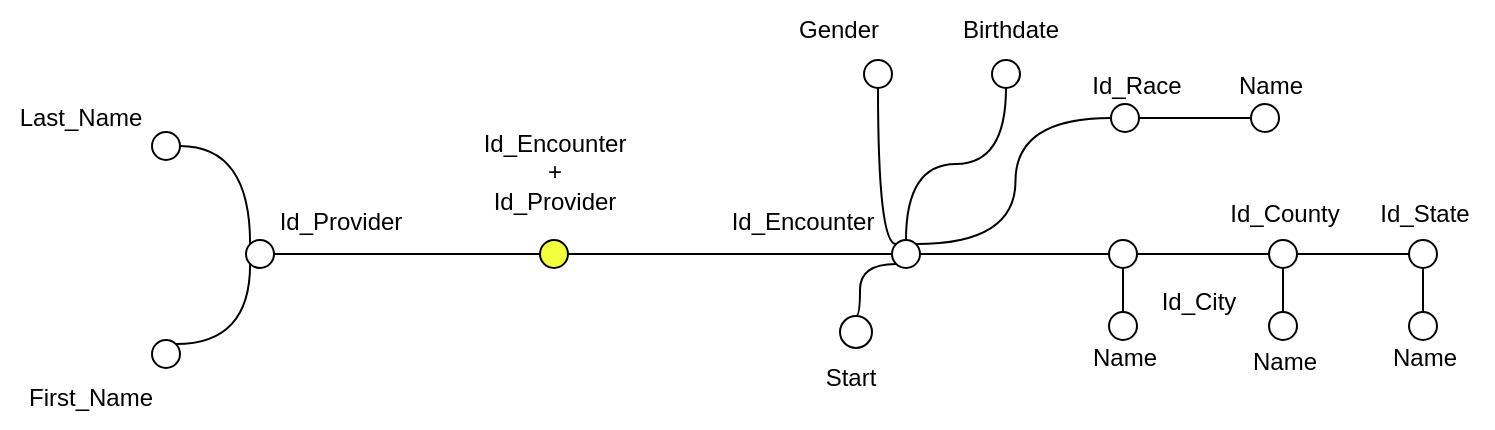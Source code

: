 <mxfile version="27.0.6">
  <diagram name="Pagina-1" id="CZtGDogOo3wBNUm4x2Vl">
    <mxGraphModel dx="591" dy="403" grid="1" gridSize="10" guides="1" tooltips="1" connect="1" arrows="1" fold="1" page="1" pageScale="1" pageWidth="827" pageHeight="1169" math="0" shadow="0">
      <root>
        <mxCell id="0" />
        <mxCell id="1" parent="0" />
        <mxCell id="FgTGUzObrhgAM2IIP7sp-528" style="edgeStyle=orthogonalEdgeStyle;rounded=0;orthogonalLoop=1;jettySize=auto;html=1;exitX=1;exitY=0;exitDx=0;exitDy=0;entryX=0;entryY=0.5;entryDx=0;entryDy=0;curved=1;endArrow=none;startFill=0;" edge="1" parent="1" source="FgTGUzObrhgAM2IIP7sp-340" target="FgTGUzObrhgAM2IIP7sp-490">
          <mxGeometry relative="1" as="geometry" />
        </mxCell>
        <mxCell id="FgTGUzObrhgAM2IIP7sp-529" style="edgeStyle=orthogonalEdgeStyle;rounded=0;orthogonalLoop=1;jettySize=auto;html=1;exitX=0.5;exitY=0;exitDx=0;exitDy=0;entryX=0.5;entryY=1;entryDx=0;entryDy=0;endArrow=none;startFill=0;curved=1;" edge="1" parent="1" source="FgTGUzObrhgAM2IIP7sp-340" target="FgTGUzObrhgAM2IIP7sp-445">
          <mxGeometry relative="1" as="geometry" />
        </mxCell>
        <mxCell id="FgTGUzObrhgAM2IIP7sp-530" style="edgeStyle=orthogonalEdgeStyle;rounded=0;orthogonalLoop=1;jettySize=auto;html=1;exitX=0;exitY=0;exitDx=0;exitDy=0;entryX=0.5;entryY=1;entryDx=0;entryDy=0;endArrow=none;startFill=0;curved=1;" edge="1" parent="1" source="FgTGUzObrhgAM2IIP7sp-340" target="FgTGUzObrhgAM2IIP7sp-447">
          <mxGeometry relative="1" as="geometry">
            <Array as="points">
              <mxPoint x="469" y="868" />
            </Array>
          </mxGeometry>
        </mxCell>
        <mxCell id="FgTGUzObrhgAM2IIP7sp-340" value="" style="ellipse;whiteSpace=wrap;html=1;aspect=fixed;fillColor=#FFFFFF;" vertex="1" parent="1">
          <mxGeometry x="476" y="866" width="14" height="14" as="geometry" />
        </mxCell>
        <mxCell id="FgTGUzObrhgAM2IIP7sp-341" value="Id_Encounter" style="text;html=1;align=center;verticalAlign=middle;resizable=0;points=[];autosize=1;strokeColor=none;fillColor=none;" vertex="1" parent="1">
          <mxGeometry x="386" y="842" width="90" height="30" as="geometry" />
        </mxCell>
        <mxCell id="FgTGUzObrhgAM2IIP7sp-521" style="edgeStyle=orthogonalEdgeStyle;rounded=0;orthogonalLoop=1;jettySize=auto;html=1;exitX=1;exitY=0.5;exitDx=0;exitDy=0;entryX=0;entryY=0.5;entryDx=0;entryDy=0;endArrow=none;startFill=0;" edge="1" parent="1" source="FgTGUzObrhgAM2IIP7sp-359" target="FgTGUzObrhgAM2IIP7sp-512">
          <mxGeometry relative="1" as="geometry" />
        </mxCell>
        <mxCell id="FgTGUzObrhgAM2IIP7sp-359" value="" style="ellipse;whiteSpace=wrap;html=1;aspect=fixed;fillColor=#FFFFFF;" vertex="1" parent="1">
          <mxGeometry x="153" y="866" width="14" height="14" as="geometry" />
        </mxCell>
        <mxCell id="FgTGUzObrhgAM2IIP7sp-373" style="edgeStyle=orthogonalEdgeStyle;rounded=0;orthogonalLoop=1;jettySize=auto;html=1;exitX=1;exitY=0.5;exitDx=0;exitDy=0;entryX=0;entryY=0.5;entryDx=0;entryDy=0;endArrow=none;startFill=0;" edge="1" parent="1" source="FgTGUzObrhgAM2IIP7sp-374" target="FgTGUzObrhgAM2IIP7sp-398">
          <mxGeometry relative="1" as="geometry" />
        </mxCell>
        <mxCell id="FgTGUzObrhgAM2IIP7sp-374" value="" style="ellipse;whiteSpace=wrap;html=1;aspect=fixed;fillColor=#FFFFFF;" vertex="1" parent="1">
          <mxGeometry x="584.5" y="866" width="14" height="14" as="geometry" />
        </mxCell>
        <mxCell id="FgTGUzObrhgAM2IIP7sp-392" value="Id_City" style="text;html=1;align=center;verticalAlign=middle;resizable=0;points=[];autosize=1;strokeColor=none;fillColor=none;" vertex="1" parent="1">
          <mxGeometry x="598.5" y="882" width="60" height="30" as="geometry" />
        </mxCell>
        <mxCell id="FgTGUzObrhgAM2IIP7sp-393" style="edgeStyle=orthogonalEdgeStyle;rounded=0;orthogonalLoop=1;jettySize=auto;html=1;entryX=0.5;entryY=1;entryDx=0;entryDy=0;endArrow=none;startFill=0;" edge="1" parent="1" source="FgTGUzObrhgAM2IIP7sp-394" target="FgTGUzObrhgAM2IIP7sp-374">
          <mxGeometry relative="1" as="geometry" />
        </mxCell>
        <mxCell id="FgTGUzObrhgAM2IIP7sp-394" value="" style="ellipse;whiteSpace=wrap;html=1;aspect=fixed;fillColor=#FFFFFF;" vertex="1" parent="1">
          <mxGeometry x="584.5" y="902" width="14" height="14" as="geometry" />
        </mxCell>
        <mxCell id="FgTGUzObrhgAM2IIP7sp-395" value="Name" style="text;html=1;align=center;verticalAlign=middle;resizable=0;points=[];autosize=1;strokeColor=none;fillColor=none;" vertex="1" parent="1">
          <mxGeometry x="561.5" y="910" width="60" height="30" as="geometry" />
        </mxCell>
        <mxCell id="FgTGUzObrhgAM2IIP7sp-396" style="edgeStyle=orthogonalEdgeStyle;rounded=0;orthogonalLoop=1;jettySize=auto;html=1;exitX=0.5;exitY=1;exitDx=0;exitDy=0;entryX=0.5;entryY=0;entryDx=0;entryDy=0;endArrow=none;startFill=0;" edge="1" parent="1" source="FgTGUzObrhgAM2IIP7sp-398" target="FgTGUzObrhgAM2IIP7sp-400">
          <mxGeometry relative="1" as="geometry" />
        </mxCell>
        <mxCell id="FgTGUzObrhgAM2IIP7sp-397" style="edgeStyle=orthogonalEdgeStyle;rounded=0;orthogonalLoop=1;jettySize=auto;html=1;exitX=1;exitY=0.5;exitDx=0;exitDy=0;entryX=0;entryY=0.5;entryDx=0;entryDy=0;endArrow=none;startFill=0;" edge="1" parent="1" source="FgTGUzObrhgAM2IIP7sp-398" target="FgTGUzObrhgAM2IIP7sp-403">
          <mxGeometry relative="1" as="geometry" />
        </mxCell>
        <mxCell id="FgTGUzObrhgAM2IIP7sp-398" value="" style="ellipse;whiteSpace=wrap;html=1;aspect=fixed;fillColor=#FFFFFF;" vertex="1" parent="1">
          <mxGeometry x="664.5" y="866" width="14" height="14" as="geometry" />
        </mxCell>
        <mxCell id="FgTGUzObrhgAM2IIP7sp-399" value="Id_County" style="text;html=1;align=center;verticalAlign=middle;resizable=0;points=[];autosize=1;strokeColor=none;fillColor=none;" vertex="1" parent="1">
          <mxGeometry x="631.5" y="838" width="80" height="30" as="geometry" />
        </mxCell>
        <mxCell id="FgTGUzObrhgAM2IIP7sp-400" value="" style="ellipse;whiteSpace=wrap;html=1;aspect=fixed;fillColor=#FFFFFF;" vertex="1" parent="1">
          <mxGeometry x="664.5" y="902" width="14" height="14" as="geometry" />
        </mxCell>
        <mxCell id="FgTGUzObrhgAM2IIP7sp-401" value="Name" style="text;html=1;align=center;verticalAlign=middle;resizable=0;points=[];autosize=1;strokeColor=none;fillColor=none;" vertex="1" parent="1">
          <mxGeometry x="641.5" y="912" width="60" height="30" as="geometry" />
        </mxCell>
        <mxCell id="FgTGUzObrhgAM2IIP7sp-402" style="edgeStyle=orthogonalEdgeStyle;rounded=0;orthogonalLoop=1;jettySize=auto;html=1;exitX=0.5;exitY=1;exitDx=0;exitDy=0;entryX=0.5;entryY=0;entryDx=0;entryDy=0;endArrow=none;startFill=0;" edge="1" parent="1" source="FgTGUzObrhgAM2IIP7sp-403" target="FgTGUzObrhgAM2IIP7sp-405">
          <mxGeometry relative="1" as="geometry" />
        </mxCell>
        <mxCell id="FgTGUzObrhgAM2IIP7sp-403" value="" style="ellipse;whiteSpace=wrap;html=1;aspect=fixed;fillColor=#FFFFFF;" vertex="1" parent="1">
          <mxGeometry x="734.5" y="866" width="14" height="14" as="geometry" />
        </mxCell>
        <mxCell id="FgTGUzObrhgAM2IIP7sp-404" value="Id_State" style="text;html=1;align=center;verticalAlign=middle;resizable=0;points=[];autosize=1;strokeColor=none;fillColor=none;" vertex="1" parent="1">
          <mxGeometry x="706.5" y="838" width="70" height="30" as="geometry" />
        </mxCell>
        <mxCell id="FgTGUzObrhgAM2IIP7sp-405" value="" style="ellipse;whiteSpace=wrap;html=1;aspect=fixed;fillColor=#FFFFFF;" vertex="1" parent="1">
          <mxGeometry x="734.5" y="902" width="14" height="14" as="geometry" />
        </mxCell>
        <mxCell id="FgTGUzObrhgAM2IIP7sp-406" value="Name" style="text;html=1;align=center;verticalAlign=middle;resizable=0;points=[];autosize=1;strokeColor=none;fillColor=none;" vertex="1" parent="1">
          <mxGeometry x="711.5" y="910" width="60" height="30" as="geometry" />
        </mxCell>
        <mxCell id="FgTGUzObrhgAM2IIP7sp-407" value="Id_Provider" style="text;html=1;align=center;verticalAlign=middle;resizable=0;points=[];autosize=1;strokeColor=none;fillColor=none;" vertex="1" parent="1">
          <mxGeometry x="160" y="842" width="80" height="30" as="geometry" />
        </mxCell>
        <mxCell id="FgTGUzObrhgAM2IIP7sp-522" style="edgeStyle=orthogonalEdgeStyle;rounded=0;orthogonalLoop=1;jettySize=auto;html=1;exitX=1;exitY=0.5;exitDx=0;exitDy=0;entryX=0;entryY=0;entryDx=0;entryDy=0;curved=1;endArrow=none;startFill=0;" edge="1" parent="1" source="FgTGUzObrhgAM2IIP7sp-410" target="FgTGUzObrhgAM2IIP7sp-359">
          <mxGeometry relative="1" as="geometry" />
        </mxCell>
        <mxCell id="FgTGUzObrhgAM2IIP7sp-410" value="" style="ellipse;whiteSpace=wrap;html=1;aspect=fixed;fillColor=#FFFFFF;" vertex="1" parent="1">
          <mxGeometry x="106" y="812" width="14" height="14" as="geometry" />
        </mxCell>
        <mxCell id="FgTGUzObrhgAM2IIP7sp-516" style="edgeStyle=orthogonalEdgeStyle;rounded=0;orthogonalLoop=1;jettySize=auto;html=1;exitX=1;exitY=0;exitDx=0;exitDy=0;entryX=0;entryY=1;entryDx=0;entryDy=0;endArrow=none;startFill=0;curved=1;" edge="1" parent="1" source="FgTGUzObrhgAM2IIP7sp-412" target="FgTGUzObrhgAM2IIP7sp-359">
          <mxGeometry relative="1" as="geometry" />
        </mxCell>
        <mxCell id="FgTGUzObrhgAM2IIP7sp-412" value="" style="ellipse;whiteSpace=wrap;html=1;aspect=fixed;fillColor=#FFFFFF;" vertex="1" parent="1">
          <mxGeometry x="106" y="916" width="14" height="14" as="geometry" />
        </mxCell>
        <mxCell id="FgTGUzObrhgAM2IIP7sp-413" value="First_Name" style="text;html=1;align=center;verticalAlign=middle;resizable=0;points=[];autosize=1;strokeColor=none;fillColor=none;" vertex="1" parent="1">
          <mxGeometry x="30" y="930" width="90" height="30" as="geometry" />
        </mxCell>
        <mxCell id="FgTGUzObrhgAM2IIP7sp-414" value="Last_Name" style="text;html=1;align=center;verticalAlign=middle;resizable=0;points=[];autosize=1;strokeColor=none;fillColor=none;" vertex="1" parent="1">
          <mxGeometry x="30" y="790" width="80" height="30" as="geometry" />
        </mxCell>
        <mxCell id="FgTGUzObrhgAM2IIP7sp-445" value="" style="ellipse;whiteSpace=wrap;html=1;aspect=fixed;fillColor=#FFFFFF;" vertex="1" parent="1">
          <mxGeometry x="526" y="776" width="14" height="14" as="geometry" />
        </mxCell>
        <mxCell id="FgTGUzObrhgAM2IIP7sp-447" value="" style="ellipse;whiteSpace=wrap;html=1;aspect=fixed;fillColor=#FFFFFF;" vertex="1" parent="1">
          <mxGeometry x="462" y="776" width="14" height="14" as="geometry" />
        </mxCell>
        <mxCell id="FgTGUzObrhgAM2IIP7sp-450" value="Gender" style="text;html=1;align=center;verticalAlign=middle;resizable=0;points=[];autosize=1;strokeColor=none;fillColor=none;" vertex="1" parent="1">
          <mxGeometry x="419" y="746" width="60" height="30" as="geometry" />
        </mxCell>
        <mxCell id="FgTGUzObrhgAM2IIP7sp-455" value="Birthdate" style="text;html=1;align=center;verticalAlign=middle;resizable=0;points=[];autosize=1;strokeColor=none;fillColor=none;" vertex="1" parent="1">
          <mxGeometry x="500" y="746" width="70" height="30" as="geometry" />
        </mxCell>
        <mxCell id="FgTGUzObrhgAM2IIP7sp-527" style="edgeStyle=orthogonalEdgeStyle;rounded=0;orthogonalLoop=1;jettySize=auto;html=1;exitX=1;exitY=0.5;exitDx=0;exitDy=0;entryX=0;entryY=0.5;entryDx=0;entryDy=0;endArrow=none;startFill=0;" edge="1" parent="1" source="FgTGUzObrhgAM2IIP7sp-490" target="FgTGUzObrhgAM2IIP7sp-491">
          <mxGeometry relative="1" as="geometry" />
        </mxCell>
        <mxCell id="FgTGUzObrhgAM2IIP7sp-490" value="" style="ellipse;whiteSpace=wrap;html=1;aspect=fixed;fillColor=#FFFFFF;" vertex="1" parent="1">
          <mxGeometry x="585.5" y="798" width="14" height="14" as="geometry" />
        </mxCell>
        <mxCell id="FgTGUzObrhgAM2IIP7sp-491" value="" style="ellipse;whiteSpace=wrap;html=1;aspect=fixed;fillColor=#FFFFFF;" vertex="1" parent="1">
          <mxGeometry x="655.5" y="798" width="14" height="14" as="geometry" />
        </mxCell>
        <mxCell id="FgTGUzObrhgAM2IIP7sp-495" value="Id_Race" style="text;html=1;align=center;verticalAlign=middle;resizable=0;points=[];autosize=1;strokeColor=none;fillColor=none;" vertex="1" parent="1">
          <mxGeometry x="562.5" y="774" width="70" height="30" as="geometry" />
        </mxCell>
        <mxCell id="FgTGUzObrhgAM2IIP7sp-496" value="Name" style="text;html=1;align=center;verticalAlign=middle;resizable=0;points=[];autosize=1;strokeColor=none;fillColor=none;" vertex="1" parent="1">
          <mxGeometry x="634.5" y="774" width="60" height="30" as="geometry" />
        </mxCell>
        <mxCell id="FgTGUzObrhgAM2IIP7sp-499" value="&lt;div style=&quot;&quot;&gt;&lt;span style=&quot;background-color: transparent; color: light-dark(rgb(0, 0, 0), rgb(255, 255, 255));&quot;&gt;Id_Encounter&lt;/span&gt;&lt;/div&gt;&lt;div style=&quot;&quot;&gt;+&lt;/div&gt;&lt;div style=&quot;&quot;&gt;Id_Provider&lt;/div&gt;&lt;div&gt;&lt;br&gt;&lt;/div&gt;" style="text;html=1;align=center;verticalAlign=middle;resizable=0;points=[];autosize=1;strokeColor=none;fillColor=none;" vertex="1" parent="1">
          <mxGeometry x="262" y="804" width="90" height="70" as="geometry" />
        </mxCell>
        <mxCell id="FgTGUzObrhgAM2IIP7sp-526" style="edgeStyle=orthogonalEdgeStyle;rounded=0;orthogonalLoop=1;jettySize=auto;html=1;exitX=0.5;exitY=0;exitDx=0;exitDy=0;entryX=0;entryY=1;entryDx=0;entryDy=0;endArrow=none;startFill=0;curved=1;" edge="1" parent="1" source="FgTGUzObrhgAM2IIP7sp-503" target="FgTGUzObrhgAM2IIP7sp-340">
          <mxGeometry relative="1" as="geometry">
            <Array as="points">
              <mxPoint x="460" y="904" />
              <mxPoint x="460" y="878" />
            </Array>
          </mxGeometry>
        </mxCell>
        <mxCell id="FgTGUzObrhgAM2IIP7sp-503" value="" style="ellipse;whiteSpace=wrap;html=1;aspect=fixed;fillColor=#FFFFFF;" vertex="1" parent="1">
          <mxGeometry x="450" y="904" width="16" height="16" as="geometry" />
        </mxCell>
        <mxCell id="FgTGUzObrhgAM2IIP7sp-504" value="Start" style="text;html=1;align=center;verticalAlign=middle;resizable=0;points=[];autosize=1;strokeColor=none;fillColor=none;" vertex="1" parent="1">
          <mxGeometry x="430" y="920" width="50" height="30" as="geometry" />
        </mxCell>
        <mxCell id="FgTGUzObrhgAM2IIP7sp-520" style="edgeStyle=orthogonalEdgeStyle;rounded=0;orthogonalLoop=1;jettySize=auto;html=1;exitX=1;exitY=0.5;exitDx=0;exitDy=0;entryX=0;entryY=0.5;entryDx=0;entryDy=0;endArrow=none;startFill=0;" edge="1" parent="1" source="FgTGUzObrhgAM2IIP7sp-512" target="FgTGUzObrhgAM2IIP7sp-340">
          <mxGeometry relative="1" as="geometry" />
        </mxCell>
        <mxCell id="FgTGUzObrhgAM2IIP7sp-512" value="" style="ellipse;whiteSpace=wrap;html=1;aspect=fixed;fillColor=#F2FF3D;" vertex="1" parent="1">
          <mxGeometry x="300" y="866" width="14" height="14" as="geometry" />
        </mxCell>
        <mxCell id="FgTGUzObrhgAM2IIP7sp-525" style="edgeStyle=orthogonalEdgeStyle;rounded=0;orthogonalLoop=1;jettySize=auto;html=1;exitX=1;exitY=0.5;exitDx=0;exitDy=0;entryX=0;entryY=0.5;entryDx=0;entryDy=0;endArrow=none;startFill=0;" edge="1" parent="1" source="FgTGUzObrhgAM2IIP7sp-340" target="FgTGUzObrhgAM2IIP7sp-374">
          <mxGeometry relative="1" as="geometry">
            <mxPoint x="580" y="873" as="targetPoint" />
          </mxGeometry>
        </mxCell>
      </root>
    </mxGraphModel>
  </diagram>
</mxfile>

